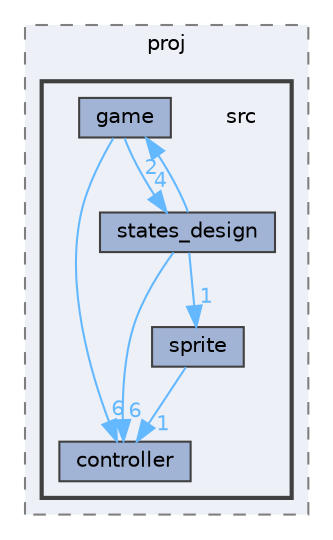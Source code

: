 digraph "LCOM/MINIX-LCOM/shared/g3/proj/src"
{
 // LATEX_PDF_SIZE
  bgcolor="transparent";
  edge [fontname=Helvetica,fontsize=10,labelfontname=Helvetica,labelfontsize=10];
  node [fontname=Helvetica,fontsize=10,shape=box,height=0.2,width=0.4];
  compound=true
  subgraph clusterdir_7cddfdf00a296168636a1baba5c21c03 {
    graph [ bgcolor="#edf0f7", pencolor="grey50", label="proj", fontname=Helvetica,fontsize=10 style="filled,dashed", URL="dir_7cddfdf00a296168636a1baba5c21c03.html",tooltip=""]
  subgraph clusterdir_23aa336284cd7358c3c37b7f9589e09d {
    graph [ bgcolor="#edf0f7", pencolor="grey25", label="", fontname=Helvetica,fontsize=10 style="filled,bold", URL="dir_23aa336284cd7358c3c37b7f9589e09d.html",tooltip=""]
    dir_23aa336284cd7358c3c37b7f9589e09d [shape=plaintext, label="src"];
  dir_0962673034de5b4e73e8e9eb7ea19c93 [label="controller", fillcolor="#a2b4d6", color="grey25", style="filled", URL="dir_0962673034de5b4e73e8e9eb7ea19c93.html",tooltip=""];
  dir_4e6a569fdfae3b125db63aa8ca254e3e [label="game", fillcolor="#a2b4d6", color="grey25", style="filled", URL="dir_4e6a569fdfae3b125db63aa8ca254e3e.html",tooltip=""];
  dir_8f4d00befd143892ddd74555d076833c [label="sprite", fillcolor="#a2b4d6", color="grey25", style="filled", URL="dir_8f4d00befd143892ddd74555d076833c.html",tooltip=""];
  dir_453afa03258e58a0dffd0c902a19d122 [label="states_design", fillcolor="#a2b4d6", color="grey25", style="filled", URL="dir_453afa03258e58a0dffd0c902a19d122.html",tooltip=""];
  }
  }
  dir_4e6a569fdfae3b125db63aa8ca254e3e->dir_0962673034de5b4e73e8e9eb7ea19c93 [headlabel="6", labeldistance=1.5 headhref="dir_000002_000000.html" color="steelblue1" fontcolor="steelblue1"];
  dir_4e6a569fdfae3b125db63aa8ca254e3e->dir_453afa03258e58a0dffd0c902a19d122 [headlabel="4", labeldistance=1.5 headhref="dir_000002_000011.html" color="steelblue1" fontcolor="steelblue1"];
  dir_8f4d00befd143892ddd74555d076833c->dir_0962673034de5b4e73e8e9eb7ea19c93 [headlabel="1", labeldistance=1.5 headhref="dir_000009_000000.html" color="steelblue1" fontcolor="steelblue1"];
  dir_453afa03258e58a0dffd0c902a19d122->dir_0962673034de5b4e73e8e9eb7ea19c93 [headlabel="6", labeldistance=1.5 headhref="dir_000011_000000.html" color="steelblue1" fontcolor="steelblue1"];
  dir_453afa03258e58a0dffd0c902a19d122->dir_4e6a569fdfae3b125db63aa8ca254e3e [headlabel="2", labeldistance=1.5 headhref="dir_000011_000002.html" color="steelblue1" fontcolor="steelblue1"];
  dir_453afa03258e58a0dffd0c902a19d122->dir_8f4d00befd143892ddd74555d076833c [headlabel="1", labeldistance=1.5 headhref="dir_000011_000009.html" color="steelblue1" fontcolor="steelblue1"];
}
